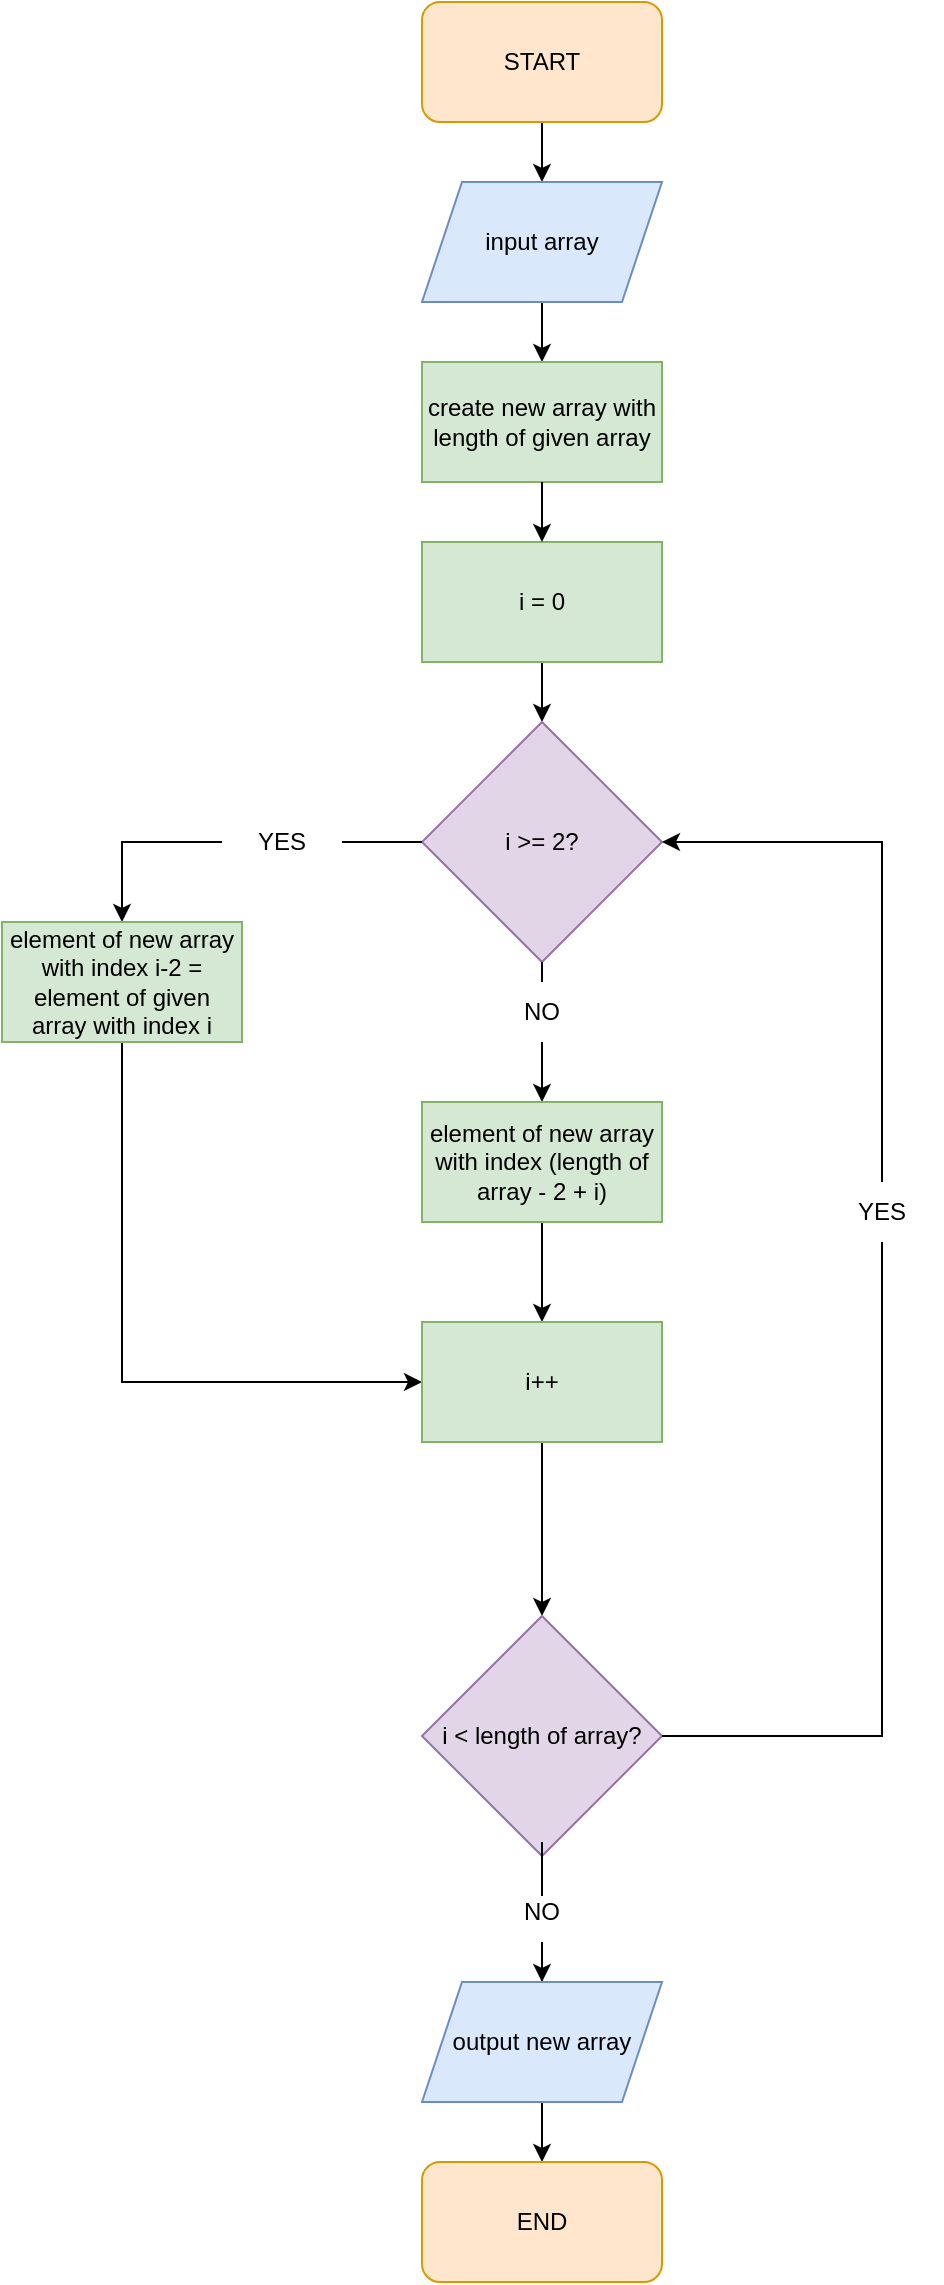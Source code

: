 <mxfile version="16.5.2" type="github">
  <diagram id="96eVIWvuIyJGfBGbm9U9" name="Page-1">
    <mxGraphModel dx="782" dy="436" grid="1" gridSize="10" guides="1" tooltips="1" connect="1" arrows="1" fold="1" page="1" pageScale="1" pageWidth="1169" pageHeight="1654" math="0" shadow="0">
      <root>
        <mxCell id="0" />
        <mxCell id="1" parent="0" />
        <mxCell id="p_gjMF2Ps0UKxJu-ChCn-3" style="edgeStyle=orthogonalEdgeStyle;rounded=0;orthogonalLoop=1;jettySize=auto;html=1;exitX=0.5;exitY=1;exitDx=0;exitDy=0;" edge="1" parent="1" source="p_gjMF2Ps0UKxJu-ChCn-1" target="p_gjMF2Ps0UKxJu-ChCn-2">
          <mxGeometry relative="1" as="geometry" />
        </mxCell>
        <mxCell id="p_gjMF2Ps0UKxJu-ChCn-1" value="START" style="rounded=1;whiteSpace=wrap;html=1;fillColor=#ffe6cc;strokeColor=#d79b00;" vertex="1" parent="1">
          <mxGeometry x="420" y="20" width="120" height="60" as="geometry" />
        </mxCell>
        <mxCell id="p_gjMF2Ps0UKxJu-ChCn-5" style="edgeStyle=orthogonalEdgeStyle;rounded=0;orthogonalLoop=1;jettySize=auto;html=1;exitX=0.5;exitY=1;exitDx=0;exitDy=0;entryX=0.5;entryY=0;entryDx=0;entryDy=0;" edge="1" parent="1" source="p_gjMF2Ps0UKxJu-ChCn-2" target="p_gjMF2Ps0UKxJu-ChCn-4">
          <mxGeometry relative="1" as="geometry" />
        </mxCell>
        <mxCell id="p_gjMF2Ps0UKxJu-ChCn-2" value="input array" style="shape=parallelogram;perimeter=parallelogramPerimeter;whiteSpace=wrap;html=1;fixedSize=1;fillColor=#dae8fc;strokeColor=#6c8ebf;" vertex="1" parent="1">
          <mxGeometry x="420" y="110" width="120" height="60" as="geometry" />
        </mxCell>
        <mxCell id="p_gjMF2Ps0UKxJu-ChCn-4" value="create new array with length of given array" style="rounded=0;whiteSpace=wrap;html=1;fillColor=#d5e8d4;strokeColor=#82b366;" vertex="1" parent="1">
          <mxGeometry x="420" y="200" width="120" height="60" as="geometry" />
        </mxCell>
        <mxCell id="p_gjMF2Ps0UKxJu-ChCn-9" style="edgeStyle=orthogonalEdgeStyle;rounded=0;orthogonalLoop=1;jettySize=auto;html=1;exitX=0.5;exitY=1;exitDx=0;exitDy=0;" edge="1" parent="1" source="p_gjMF2Ps0UKxJu-ChCn-6" target="p_gjMF2Ps0UKxJu-ChCn-8">
          <mxGeometry relative="1" as="geometry" />
        </mxCell>
        <mxCell id="p_gjMF2Ps0UKxJu-ChCn-6" value="i = 0" style="rounded=0;whiteSpace=wrap;html=1;fillColor=#d5e8d4;strokeColor=#82b366;" vertex="1" parent="1">
          <mxGeometry x="420" y="290" width="120" height="60" as="geometry" />
        </mxCell>
        <mxCell id="p_gjMF2Ps0UKxJu-ChCn-7" value="" style="endArrow=classic;html=1;rounded=0;exitX=0.5;exitY=1;exitDx=0;exitDy=0;entryX=0.5;entryY=0;entryDx=0;entryDy=0;" edge="1" parent="1" source="p_gjMF2Ps0UKxJu-ChCn-4" target="p_gjMF2Ps0UKxJu-ChCn-6">
          <mxGeometry width="50" height="50" relative="1" as="geometry">
            <mxPoint x="420" y="360" as="sourcePoint" />
            <mxPoint x="470" y="310" as="targetPoint" />
          </mxGeometry>
        </mxCell>
        <mxCell id="p_gjMF2Ps0UKxJu-ChCn-12" style="edgeStyle=orthogonalEdgeStyle;rounded=0;orthogonalLoop=1;jettySize=auto;html=1;exitX=0;exitY=0.5;exitDx=0;exitDy=0;entryX=0.5;entryY=0;entryDx=0;entryDy=0;startArrow=none;" edge="1" parent="1" source="p_gjMF2Ps0UKxJu-ChCn-14" target="p_gjMF2Ps0UKxJu-ChCn-10">
          <mxGeometry relative="1" as="geometry" />
        </mxCell>
        <mxCell id="p_gjMF2Ps0UKxJu-ChCn-25" style="edgeStyle=orthogonalEdgeStyle;rounded=0;orthogonalLoop=1;jettySize=auto;html=1;exitX=1;exitY=0.5;exitDx=0;exitDy=0;" edge="1" parent="1" source="p_gjMF2Ps0UKxJu-ChCn-8">
          <mxGeometry relative="1" as="geometry">
            <mxPoint x="540" y="440" as="targetPoint" />
          </mxGeometry>
        </mxCell>
        <mxCell id="p_gjMF2Ps0UKxJu-ChCn-27" style="edgeStyle=orthogonalEdgeStyle;rounded=0;orthogonalLoop=1;jettySize=auto;html=1;exitX=0.5;exitY=1;exitDx=0;exitDy=0;startArrow=none;" edge="1" parent="1" source="p_gjMF2Ps0UKxJu-ChCn-18" target="p_gjMF2Ps0UKxJu-ChCn-11">
          <mxGeometry relative="1" as="geometry" />
        </mxCell>
        <mxCell id="p_gjMF2Ps0UKxJu-ChCn-8" value="i &amp;gt;= 2?" style="rhombus;whiteSpace=wrap;html=1;fillColor=#e1d5e7;strokeColor=#9673a6;" vertex="1" parent="1">
          <mxGeometry x="420" y="380" width="120" height="120" as="geometry" />
        </mxCell>
        <mxCell id="p_gjMF2Ps0UKxJu-ChCn-22" style="edgeStyle=orthogonalEdgeStyle;rounded=0;orthogonalLoop=1;jettySize=auto;html=1;exitX=0.5;exitY=1;exitDx=0;exitDy=0;entryX=0;entryY=0.5;entryDx=0;entryDy=0;" edge="1" parent="1" source="p_gjMF2Ps0UKxJu-ChCn-10" target="p_gjMF2Ps0UKxJu-ChCn-20">
          <mxGeometry relative="1" as="geometry" />
        </mxCell>
        <mxCell id="p_gjMF2Ps0UKxJu-ChCn-10" value="element of new array with index i-2 = element of given array with index i" style="rounded=0;whiteSpace=wrap;html=1;fillColor=#d5e8d4;strokeColor=#82b366;" vertex="1" parent="1">
          <mxGeometry x="210" y="480" width="120" height="60" as="geometry" />
        </mxCell>
        <mxCell id="p_gjMF2Ps0UKxJu-ChCn-21" style="edgeStyle=orthogonalEdgeStyle;rounded=0;orthogonalLoop=1;jettySize=auto;html=1;exitX=0.5;exitY=1;exitDx=0;exitDy=0;entryX=0.5;entryY=0;entryDx=0;entryDy=0;" edge="1" parent="1" source="p_gjMF2Ps0UKxJu-ChCn-11" target="p_gjMF2Ps0UKxJu-ChCn-20">
          <mxGeometry relative="1" as="geometry" />
        </mxCell>
        <mxCell id="p_gjMF2Ps0UKxJu-ChCn-11" value="element of new array with index (length of array - 2 + i)" style="rounded=0;whiteSpace=wrap;html=1;fillColor=#d5e8d4;strokeColor=#82b366;" vertex="1" parent="1">
          <mxGeometry x="420" y="570" width="120" height="60" as="geometry" />
        </mxCell>
        <mxCell id="p_gjMF2Ps0UKxJu-ChCn-14" value="YES" style="text;html=1;strokeColor=none;fillColor=none;align=center;verticalAlign=middle;whiteSpace=wrap;rounded=0;" vertex="1" parent="1">
          <mxGeometry x="320" y="425" width="60" height="30" as="geometry" />
        </mxCell>
        <mxCell id="p_gjMF2Ps0UKxJu-ChCn-16" value="" style="edgeStyle=orthogonalEdgeStyle;rounded=0;orthogonalLoop=1;jettySize=auto;html=1;exitX=0;exitY=0.5;exitDx=0;exitDy=0;entryX=1;entryY=0.5;entryDx=0;entryDy=0;endArrow=none;" edge="1" parent="1" source="p_gjMF2Ps0UKxJu-ChCn-8" target="p_gjMF2Ps0UKxJu-ChCn-14">
          <mxGeometry relative="1" as="geometry">
            <mxPoint x="420" y="440" as="sourcePoint" />
            <mxPoint x="270" y="480" as="targetPoint" />
            <Array as="points">
              <mxPoint x="390" y="440" />
              <mxPoint x="390" y="440" />
            </Array>
          </mxGeometry>
        </mxCell>
        <mxCell id="p_gjMF2Ps0UKxJu-ChCn-24" style="edgeStyle=orthogonalEdgeStyle;rounded=0;orthogonalLoop=1;jettySize=auto;html=1;exitX=0.5;exitY=1;exitDx=0;exitDy=0;" edge="1" parent="1" source="p_gjMF2Ps0UKxJu-ChCn-20" target="p_gjMF2Ps0UKxJu-ChCn-23">
          <mxGeometry relative="1" as="geometry" />
        </mxCell>
        <mxCell id="p_gjMF2Ps0UKxJu-ChCn-20" value="i++" style="rounded=0;whiteSpace=wrap;html=1;fillColor=#d5e8d4;strokeColor=#82b366;" vertex="1" parent="1">
          <mxGeometry x="420" y="680" width="120" height="60" as="geometry" />
        </mxCell>
        <mxCell id="p_gjMF2Ps0UKxJu-ChCn-29" style="edgeStyle=orthogonalEdgeStyle;rounded=0;orthogonalLoop=1;jettySize=auto;html=1;exitX=0.5;exitY=0;exitDx=0;exitDy=0;entryX=1;entryY=0.5;entryDx=0;entryDy=0;startArrow=none;" edge="1" parent="1" source="p_gjMF2Ps0UKxJu-ChCn-30" target="p_gjMF2Ps0UKxJu-ChCn-8">
          <mxGeometry relative="1" as="geometry">
            <Array as="points" />
          </mxGeometry>
        </mxCell>
        <mxCell id="p_gjMF2Ps0UKxJu-ChCn-35" style="edgeStyle=orthogonalEdgeStyle;rounded=0;orthogonalLoop=1;jettySize=auto;html=1;exitX=0.5;exitY=1;exitDx=0;exitDy=0;startArrow=none;" edge="1" parent="1" source="p_gjMF2Ps0UKxJu-ChCn-38" target="p_gjMF2Ps0UKxJu-ChCn-34">
          <mxGeometry relative="1" as="geometry" />
        </mxCell>
        <mxCell id="p_gjMF2Ps0UKxJu-ChCn-23" value="i &amp;lt; length of array?" style="rhombus;whiteSpace=wrap;html=1;fillColor=#e1d5e7;strokeColor=#9673a6;" vertex="1" parent="1">
          <mxGeometry x="420" y="827" width="120" height="120" as="geometry" />
        </mxCell>
        <mxCell id="p_gjMF2Ps0UKxJu-ChCn-18" value="NO" style="text;html=1;strokeColor=none;fillColor=none;align=center;verticalAlign=middle;whiteSpace=wrap;rounded=0;" vertex="1" parent="1">
          <mxGeometry x="450" y="510" width="60" height="30" as="geometry" />
        </mxCell>
        <mxCell id="p_gjMF2Ps0UKxJu-ChCn-28" value="" style="edgeStyle=orthogonalEdgeStyle;rounded=0;orthogonalLoop=1;jettySize=auto;html=1;exitX=0.5;exitY=1;exitDx=0;exitDy=0;endArrow=none;" edge="1" parent="1" source="p_gjMF2Ps0UKxJu-ChCn-8" target="p_gjMF2Ps0UKxJu-ChCn-18">
          <mxGeometry relative="1" as="geometry">
            <mxPoint x="480" y="500" as="sourcePoint" />
            <mxPoint x="480" y="570" as="targetPoint" />
            <Array as="points">
              <mxPoint x="480" y="530" />
              <mxPoint x="480" y="530" />
            </Array>
          </mxGeometry>
        </mxCell>
        <mxCell id="p_gjMF2Ps0UKxJu-ChCn-30" value="YES" style="text;html=1;strokeColor=none;fillColor=none;align=center;verticalAlign=middle;whiteSpace=wrap;rounded=0;" vertex="1" parent="1">
          <mxGeometry x="620" y="610" width="60" height="30" as="geometry" />
        </mxCell>
        <mxCell id="p_gjMF2Ps0UKxJu-ChCn-32" value="" style="edgeStyle=orthogonalEdgeStyle;rounded=0;orthogonalLoop=1;jettySize=auto;html=1;exitX=1;exitY=0.5;exitDx=0;exitDy=0;entryX=0.5;entryY=1;entryDx=0;entryDy=0;endArrow=none;" edge="1" parent="1" source="p_gjMF2Ps0UKxJu-ChCn-23" target="p_gjMF2Ps0UKxJu-ChCn-30">
          <mxGeometry relative="1" as="geometry">
            <mxPoint x="540" y="887" as="sourcePoint" />
            <mxPoint x="540" y="440" as="targetPoint" />
            <Array as="points">
              <mxPoint x="650" y="887" />
            </Array>
          </mxGeometry>
        </mxCell>
        <mxCell id="p_gjMF2Ps0UKxJu-ChCn-37" style="edgeStyle=orthogonalEdgeStyle;rounded=0;orthogonalLoop=1;jettySize=auto;html=1;exitX=0.5;exitY=1;exitDx=0;exitDy=0;" edge="1" parent="1" source="p_gjMF2Ps0UKxJu-ChCn-34" target="p_gjMF2Ps0UKxJu-ChCn-36">
          <mxGeometry relative="1" as="geometry" />
        </mxCell>
        <mxCell id="p_gjMF2Ps0UKxJu-ChCn-34" value="output new array" style="shape=parallelogram;perimeter=parallelogramPerimeter;whiteSpace=wrap;html=1;fixedSize=1;fillColor=#dae8fc;strokeColor=#6c8ebf;" vertex="1" parent="1">
          <mxGeometry x="420" y="1010" width="120" height="60" as="geometry" />
        </mxCell>
        <mxCell id="p_gjMF2Ps0UKxJu-ChCn-36" value="END" style="rounded=1;whiteSpace=wrap;html=1;fillColor=#ffe6cc;strokeColor=#d79b00;" vertex="1" parent="1">
          <mxGeometry x="420" y="1100" width="120" height="60" as="geometry" />
        </mxCell>
        <mxCell id="p_gjMF2Ps0UKxJu-ChCn-38" value="NO" style="text;html=1;strokeColor=none;fillColor=none;align=center;verticalAlign=middle;whiteSpace=wrap;rounded=0;" vertex="1" parent="1">
          <mxGeometry x="450" y="960" width="60" height="30" as="geometry" />
        </mxCell>
        <mxCell id="p_gjMF2Ps0UKxJu-ChCn-39" value="" style="edgeStyle=orthogonalEdgeStyle;rounded=0;orthogonalLoop=1;jettySize=auto;html=1;exitX=0.5;exitY=1;exitDx=0;exitDy=0;endArrow=none;" edge="1" parent="1" source="p_gjMF2Ps0UKxJu-ChCn-23" target="p_gjMF2Ps0UKxJu-ChCn-38">
          <mxGeometry relative="1" as="geometry">
            <mxPoint x="480" y="947" as="sourcePoint" />
            <mxPoint x="480" y="1010" as="targetPoint" />
          </mxGeometry>
        </mxCell>
      </root>
    </mxGraphModel>
  </diagram>
</mxfile>
